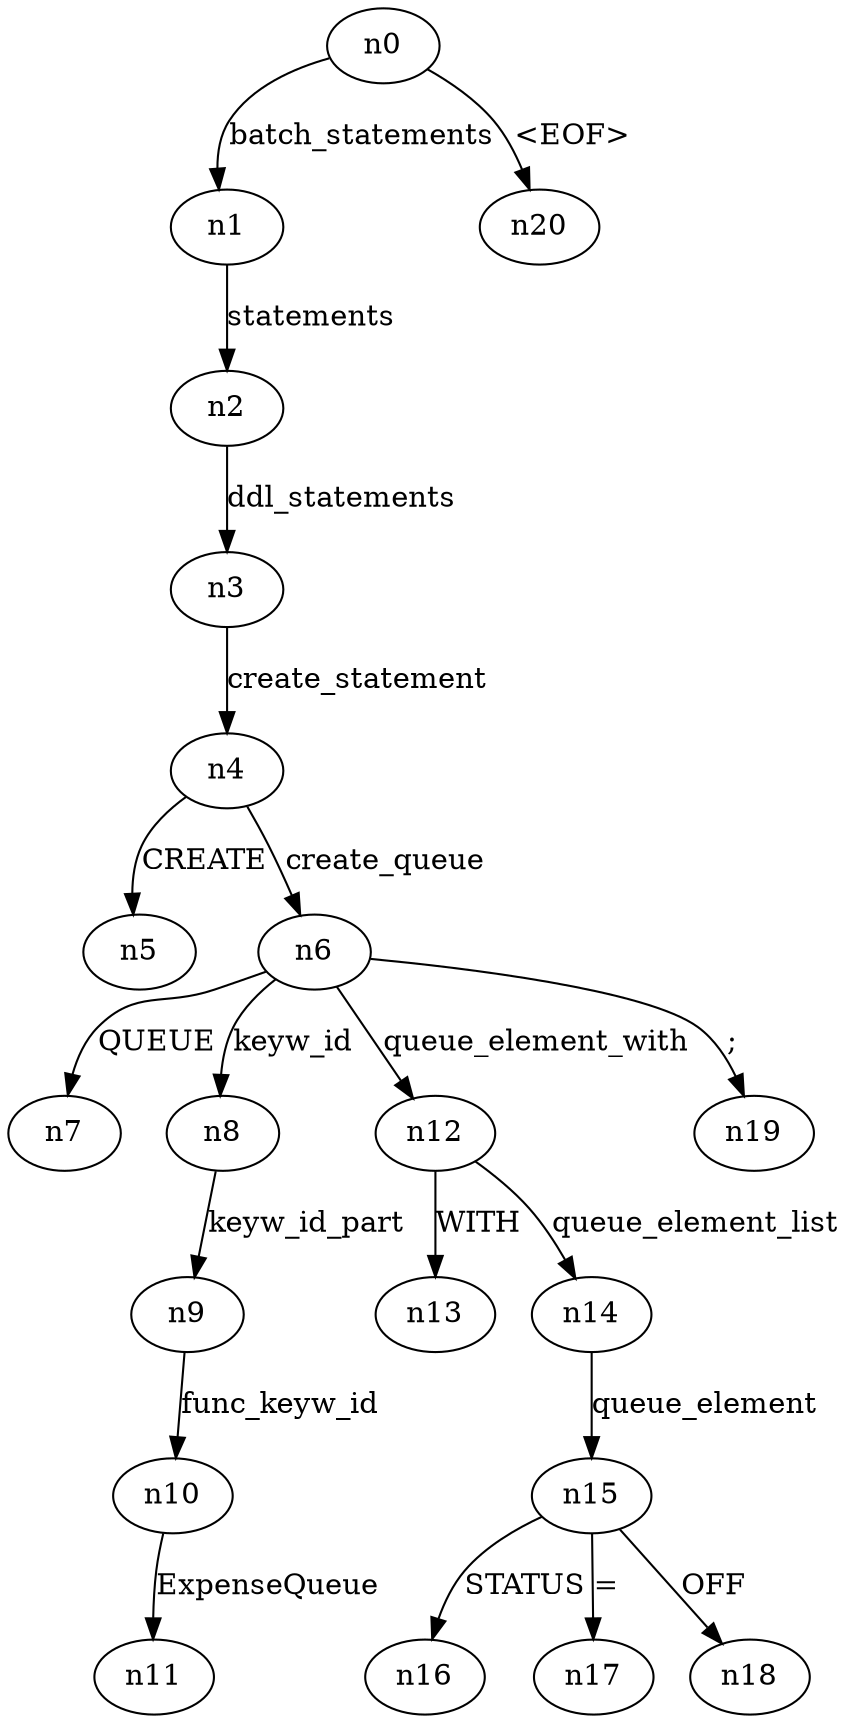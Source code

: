 digraph ParseTree {
  n0 -> n1 [label="batch_statements"];
  n1 -> n2 [label="statements"];
  n2 -> n3 [label="ddl_statements"];
  n3 -> n4 [label="create_statement"];
  n4 -> n5 [label="CREATE"];
  n4 -> n6 [label="create_queue"];
  n6 -> n7 [label="QUEUE"];
  n6 -> n8 [label="keyw_id"];
  n8 -> n9 [label="keyw_id_part"];
  n9 -> n10 [label="func_keyw_id"];
  n10 -> n11 [label="ExpenseQueue"];
  n6 -> n12 [label="queue_element_with"];
  n12 -> n13 [label="WITH"];
  n12 -> n14 [label="queue_element_list"];
  n14 -> n15 [label="queue_element"];
  n15 -> n16 [label="STATUS"];
  n15 -> n17 [label="="];
  n15 -> n18 [label="OFF"];
  n6 -> n19 [label=";"];
  n0 -> n20 [label="<EOF>"];
}